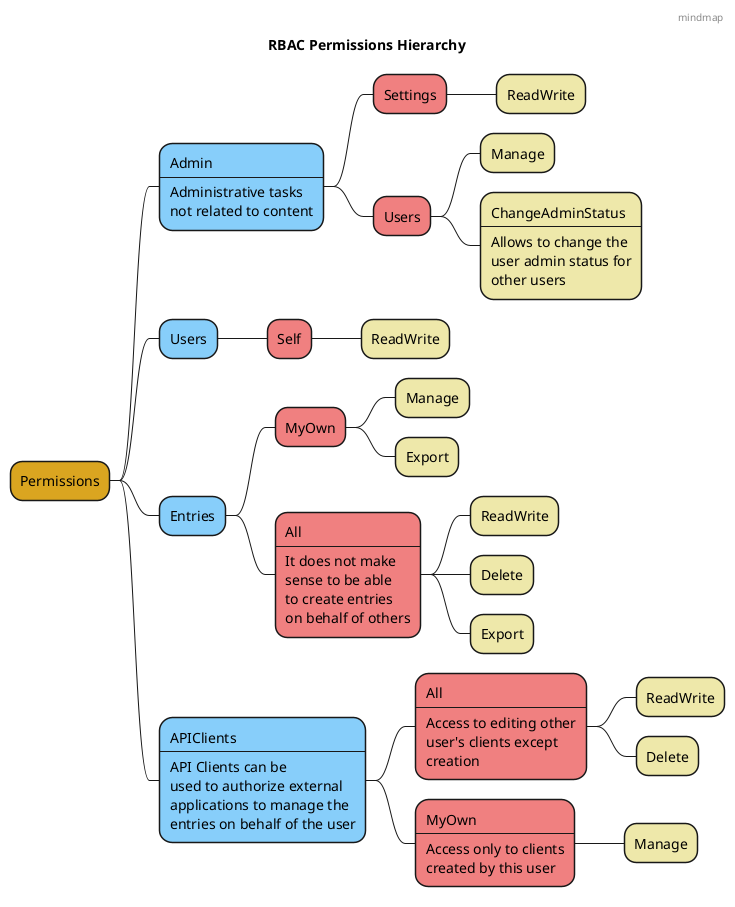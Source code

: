 @startmindmap rbac-permissions-mindmap
header mindmap
title RBAC Permissions Hierarchy
<style>
mindmapDiagram {
    :depth(0) {
        BackgroundColor GoldenRod
    }

    :depth(1) {
        BackgroundColor LightSkyBlue
    }

    :depth(2) {
        BackgroundColor LightCoral
    }

    :depth(3) {
        BackgroundColor PaleGoldenRod
    }
}
</style>
' Permissions Start
* Permissions

**:Admin
----
Administrative tasks
not related to content;
*** Settings
**** ReadWrite
*** Users
**** Manage
****:ChangeAdminStatus
----
Allows to change the
user admin status for
other users;

** Users
*** Self
**** ReadWrite

** Entries
*** MyOwn
**** Manage
**** Export
***:All
----
It does not make
sense to be able
to create entries
on behalf of others;
**** ReadWrite
**** Delete
**** Export


**:APIClients
----
API Clients can be
used to authorize external
applications to manage the
entries on behalf of the user;
***:All
----
Access to editing other
user's clients except
creation;
**** ReadWrite
**** Delete

***:MyOwn
----
Access only to clients
created by this user;
**** Manage
' Permissions End
@endmindmap